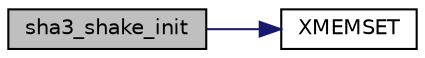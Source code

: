 digraph "sha3_shake_init"
{
 // LATEX_PDF_SIZE
  edge [fontname="Helvetica",fontsize="10",labelfontname="Helvetica",labelfontsize="10"];
  node [fontname="Helvetica",fontsize="10",shape=record];
  rankdir="LR";
  Node77 [label="sha3_shake_init",height=0.2,width=0.4,color="black", fillcolor="grey75", style="filled", fontcolor="black",tooltip=" "];
  Node77 -> Node78 [color="midnightblue",fontsize="10",style="solid",fontname="Helvetica"];
  Node78 [label="XMEMSET",height=0.2,width=0.4,color="black", fillcolor="white", style="filled",URL="$tomcrypt__cfg_8h.html#aa3c34a6f6c61de7da9258b5a30e32c2f",tooltip=" "];
}
